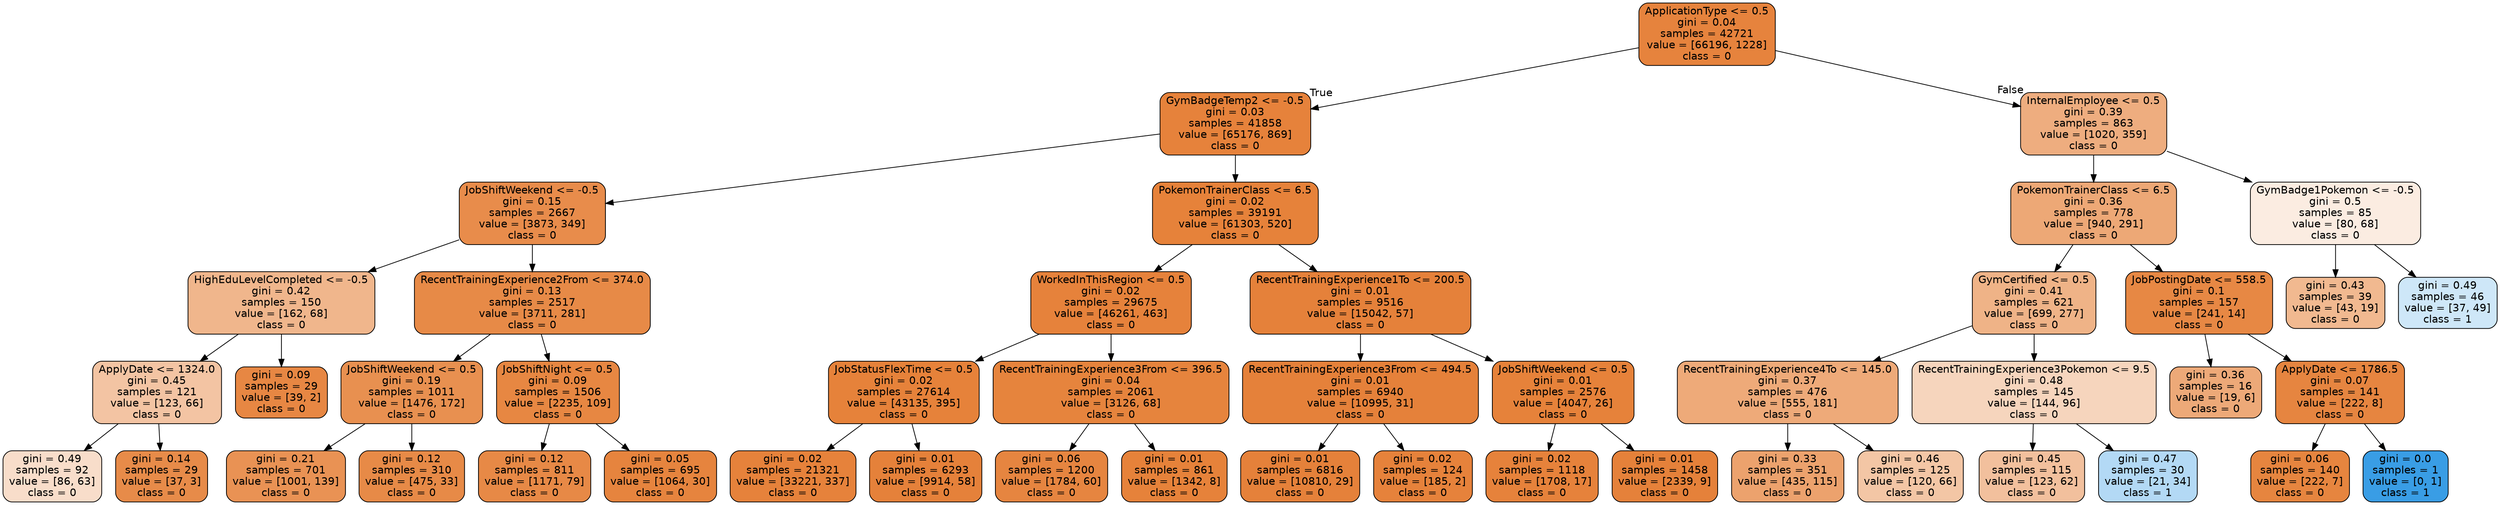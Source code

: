 digraph Tree {
node [shape=box, style="filled, rounded", color="black", fontname=helvetica] ;
edge [fontname=helvetica] ;
0 [label="ApplicationType <= 0.5\ngini = 0.04\nsamples = 42721\nvalue = [66196, 1228]\nclass = 0", fillcolor="#e58139fa"] ;
1 [label="GymBadgeTemp2 <= -0.5\ngini = 0.03\nsamples = 41858\nvalue = [65176, 869]\nclass = 0", fillcolor="#e58139fc"] ;
0 -> 1 [labeldistance=2.5, labelangle=45, headlabel="True"] ;
2 [label="JobShiftWeekend <= -0.5\ngini = 0.15\nsamples = 2667\nvalue = [3873, 349]\nclass = 0", fillcolor="#e58139e8"] ;
1 -> 2 ;
3 [label="HighEduLevelCompleted <= -0.5\ngini = 0.42\nsamples = 150\nvalue = [162, 68]\nclass = 0", fillcolor="#e5813994"] ;
2 -> 3 ;
4 [label="ApplyDate <= 1324.0\ngini = 0.45\nsamples = 121\nvalue = [123, 66]\nclass = 0", fillcolor="#e5813976"] ;
3 -> 4 ;
5 [label="gini = 0.49\nsamples = 92\nvalue = [86, 63]\nclass = 0", fillcolor="#e5813944"] ;
4 -> 5 ;
6 [label="gini = 0.14\nsamples = 29\nvalue = [37, 3]\nclass = 0", fillcolor="#e58139ea"] ;
4 -> 6 ;
7 [label="gini = 0.09\nsamples = 29\nvalue = [39, 2]\nclass = 0", fillcolor="#e58139f2"] ;
3 -> 7 ;
8 [label="RecentTrainingExperience2From <= 374.0\ngini = 0.13\nsamples = 2517\nvalue = [3711, 281]\nclass = 0", fillcolor="#e58139ec"] ;
2 -> 8 ;
9 [label="JobShiftWeekend <= 0.5\ngini = 0.19\nsamples = 1011\nvalue = [1476, 172]\nclass = 0", fillcolor="#e58139e1"] ;
8 -> 9 ;
10 [label="gini = 0.21\nsamples = 701\nvalue = [1001, 139]\nclass = 0", fillcolor="#e58139dc"] ;
9 -> 10 ;
11 [label="gini = 0.12\nsamples = 310\nvalue = [475, 33]\nclass = 0", fillcolor="#e58139ed"] ;
9 -> 11 ;
12 [label="JobShiftNight <= 0.5\ngini = 0.09\nsamples = 1506\nvalue = [2235, 109]\nclass = 0", fillcolor="#e58139f3"] ;
8 -> 12 ;
13 [label="gini = 0.12\nsamples = 811\nvalue = [1171, 79]\nclass = 0", fillcolor="#e58139ee"] ;
12 -> 13 ;
14 [label="gini = 0.05\nsamples = 695\nvalue = [1064, 30]\nclass = 0", fillcolor="#e58139f8"] ;
12 -> 14 ;
15 [label="PokemonTrainerClass <= 6.5\ngini = 0.02\nsamples = 39191\nvalue = [61303, 520]\nclass = 0", fillcolor="#e58139fd"] ;
1 -> 15 ;
16 [label="WorkedInThisRegion <= 0.5\ngini = 0.02\nsamples = 29675\nvalue = [46261, 463]\nclass = 0", fillcolor="#e58139fc"] ;
15 -> 16 ;
17 [label="JobStatusFlexTime <= 0.5\ngini = 0.02\nsamples = 27614\nvalue = [43135, 395]\nclass = 0", fillcolor="#e58139fd"] ;
16 -> 17 ;
18 [label="gini = 0.02\nsamples = 21321\nvalue = [33221, 337]\nclass = 0", fillcolor="#e58139fc"] ;
17 -> 18 ;
19 [label="gini = 0.01\nsamples = 6293\nvalue = [9914, 58]\nclass = 0", fillcolor="#e58139fe"] ;
17 -> 19 ;
20 [label="RecentTrainingExperience3From <= 396.5\ngini = 0.04\nsamples = 2061\nvalue = [3126, 68]\nclass = 0", fillcolor="#e58139f9"] ;
16 -> 20 ;
21 [label="gini = 0.06\nsamples = 1200\nvalue = [1784, 60]\nclass = 0", fillcolor="#e58139f6"] ;
20 -> 21 ;
22 [label="gini = 0.01\nsamples = 861\nvalue = [1342, 8]\nclass = 0", fillcolor="#e58139fd"] ;
20 -> 22 ;
23 [label="RecentTrainingExperience1To <= 200.5\ngini = 0.01\nsamples = 9516\nvalue = [15042, 57]\nclass = 0", fillcolor="#e58139fe"] ;
15 -> 23 ;
24 [label="RecentTrainingExperience3From <= 494.5\ngini = 0.01\nsamples = 6940\nvalue = [10995, 31]\nclass = 0", fillcolor="#e58139fe"] ;
23 -> 24 ;
25 [label="gini = 0.01\nsamples = 6816\nvalue = [10810, 29]\nclass = 0", fillcolor="#e58139fe"] ;
24 -> 25 ;
26 [label="gini = 0.02\nsamples = 124\nvalue = [185, 2]\nclass = 0", fillcolor="#e58139fc"] ;
24 -> 26 ;
27 [label="JobShiftWeekend <= 0.5\ngini = 0.01\nsamples = 2576\nvalue = [4047, 26]\nclass = 0", fillcolor="#e58139fd"] ;
23 -> 27 ;
28 [label="gini = 0.02\nsamples = 1118\nvalue = [1708, 17]\nclass = 0", fillcolor="#e58139fc"] ;
27 -> 28 ;
29 [label="gini = 0.01\nsamples = 1458\nvalue = [2339, 9]\nclass = 0", fillcolor="#e58139fe"] ;
27 -> 29 ;
30 [label="InternalEmployee <= 0.5\ngini = 0.39\nsamples = 863\nvalue = [1020, 359]\nclass = 0", fillcolor="#e58139a5"] ;
0 -> 30 [labeldistance=2.5, labelangle=-45, headlabel="False"] ;
31 [label="PokemonTrainerClass <= 6.5\ngini = 0.36\nsamples = 778\nvalue = [940, 291]\nclass = 0", fillcolor="#e58139b0"] ;
30 -> 31 ;
32 [label="GymCertified <= 0.5\ngini = 0.41\nsamples = 621\nvalue = [699, 277]\nclass = 0", fillcolor="#e581399a"] ;
31 -> 32 ;
33 [label="RecentTrainingExperience4To <= 145.0\ngini = 0.37\nsamples = 476\nvalue = [555, 181]\nclass = 0", fillcolor="#e58139ac"] ;
32 -> 33 ;
34 [label="gini = 0.33\nsamples = 351\nvalue = [435, 115]\nclass = 0", fillcolor="#e58139bc"] ;
33 -> 34 ;
35 [label="gini = 0.46\nsamples = 125\nvalue = [120, 66]\nclass = 0", fillcolor="#e5813973"] ;
33 -> 35 ;
36 [label="RecentTrainingExperience3Pokemon <= 9.5\ngini = 0.48\nsamples = 145\nvalue = [144, 96]\nclass = 0", fillcolor="#e5813955"] ;
32 -> 36 ;
37 [label="gini = 0.45\nsamples = 115\nvalue = [123, 62]\nclass = 0", fillcolor="#e581397e"] ;
36 -> 37 ;
38 [label="gini = 0.47\nsamples = 30\nvalue = [21, 34]\nclass = 1", fillcolor="#399de561"] ;
36 -> 38 ;
39 [label="JobPostingDate <= 558.5\ngini = 0.1\nsamples = 157\nvalue = [241, 14]\nclass = 0", fillcolor="#e58139f0"] ;
31 -> 39 ;
40 [label="gini = 0.36\nsamples = 16\nvalue = [19, 6]\nclass = 0", fillcolor="#e58139ae"] ;
39 -> 40 ;
41 [label="ApplyDate <= 1786.5\ngini = 0.07\nsamples = 141\nvalue = [222, 8]\nclass = 0", fillcolor="#e58139f6"] ;
39 -> 41 ;
42 [label="gini = 0.06\nsamples = 140\nvalue = [222, 7]\nclass = 0", fillcolor="#e58139f7"] ;
41 -> 42 ;
43 [label="gini = 0.0\nsamples = 1\nvalue = [0, 1]\nclass = 1", fillcolor="#399de5ff"] ;
41 -> 43 ;
44 [label="GymBadge1Pokemon <= -0.5\ngini = 0.5\nsamples = 85\nvalue = [80, 68]\nclass = 0", fillcolor="#e5813926"] ;
30 -> 44 ;
45 [label="gini = 0.43\nsamples = 39\nvalue = [43, 19]\nclass = 0", fillcolor="#e581398e"] ;
44 -> 45 ;
46 [label="gini = 0.49\nsamples = 46\nvalue = [37, 49]\nclass = 1", fillcolor="#399de53e"] ;
44 -> 46 ;
}